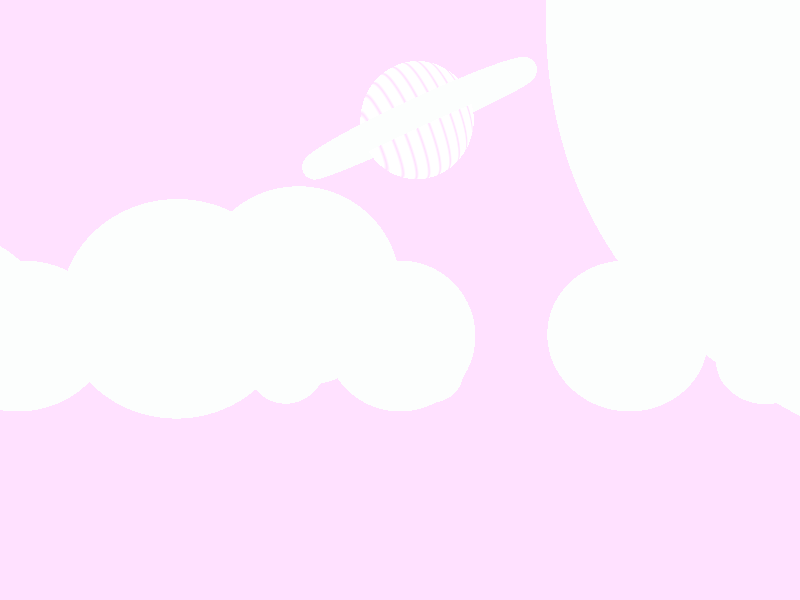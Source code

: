 #include "colors.inc"
#include "glass.inc"
#include "skies.inc"

#declare Obs = <-5 * cos(clock*2*pi/360), 0.2, sin(clock*2*pi/360)>;

// Violet
#declare SoftLight = color rgb <1, .75, 1.25>;
#declare HardLight = color rgb <2, 1.5, 2.5>;

camera
{
    right x*image_width/image_height
    location Obs look_at <0, 1, 0>
}

#declare Glass = texture
{
    pigment
    {
        Col_Glass_General
    }

    finish
    {
        F_Glass9
    }
}

#declare Tore = torus
{
    2, 0.2
    rotate 40
    rotate -20*y
    translate <4 + 1 , 4 + 1, -1.3 + 1>

    texture
    {
        Glass
    }
}

#declare Marble = sphere
{
    <1, 1, 1>, 1

    texture
    {
        Glass
    }

    interior
    {
        ior 1.517
        caustics 0.5
    }
}

#declare Zebra = sphere
{
    <1, 1, 1>, 1
    texture
    {
        pigment
        {
            gradient y-2*z
            color_map
            {
                [ 0.0   HardLight ]
                [ 0.1   SoftLight ]
                [ 0.2   HardLight ]
                [ 0.3   SoftLight ]
                [ 0.4   HardLight ]
                [ 0.5   SoftLight ]
                [ 0.6   HardLight ]
                [ 0.7   SoftLight ]
                [ 0.8   HardLight ]
                [ 0.9   SoftLight ]
                [ 1.0   HardLight ]
            }
        }
        finish
        {
            F_Glass10
        }
    }

    interior
    {
        ior 1.517
        caustics 0.5
    }
}

sky_sphere
{
    pigment
    {
        color SoftLight
        scale 2
        translate -1
    }
}

#declare System = union
{
    light_source
    {
        <0, .3, 0>
        color White
    }

    object { Tore }
    object { Zebra translate <4, 4, -1.3> }

    object { Marble translate <0, .3, 0> }

    object { Marble translate <-5, 0, -2.3> }
    object { Marble translate <-.5, 0, 1> }
    object { Marble translate <.5, 0, 4> }

    object { Marble translate <2, 0, -1> }
    object { Marble translate <2, 0, 4> }
    object { Marble translate <2, 0, -4> }

    object { Marble translate <9, 0, -10> }
    object { Marble translate <10, 0, 2> }
    object { Marble translate <13, 0, -2> }
}

object { System }

